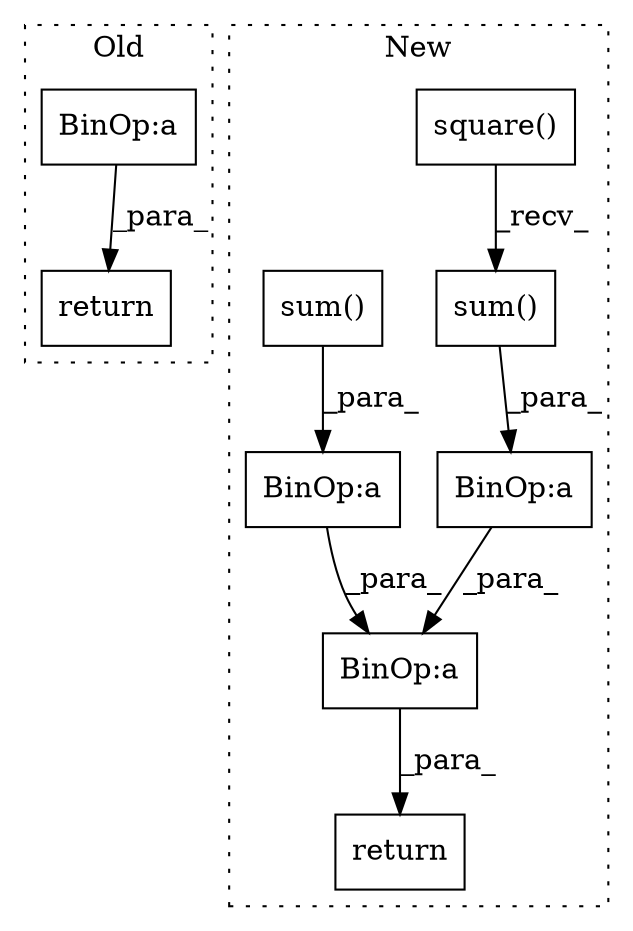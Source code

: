 digraph G {
subgraph cluster0 {
1 [label="return" a="93" s="8485" l="7" shape="box"];
4 [label="BinOp:a" a="82" s="8554" l="3" shape="box"];
label = "Old";
style="dotted";
}
subgraph cluster1 {
2 [label="square()" a="75" s="6695" l="20" shape="box"];
3 [label="return" a="93" s="6843" l="7" shape="box"];
5 [label="BinOp:a" a="82" s="6851" l="3" shape="box"];
6 [label="sum()" a="75" s="6695" l="32" shape="box"];
7 [label="BinOp:a" a="82" s="6851" l="7" shape="box"];
8 [label="BinOp:a" a="82" s="6859" l="3" shape="box"];
9 [label="sum()" a="75" s="6776" l="61" shape="box"];
label = "New";
style="dotted";
}
2 -> 6 [label="_recv_"];
4 -> 1 [label="_para_"];
5 -> 7 [label="_para_"];
6 -> 5 [label="_para_"];
7 -> 3 [label="_para_"];
8 -> 7 [label="_para_"];
9 -> 8 [label="_para_"];
}